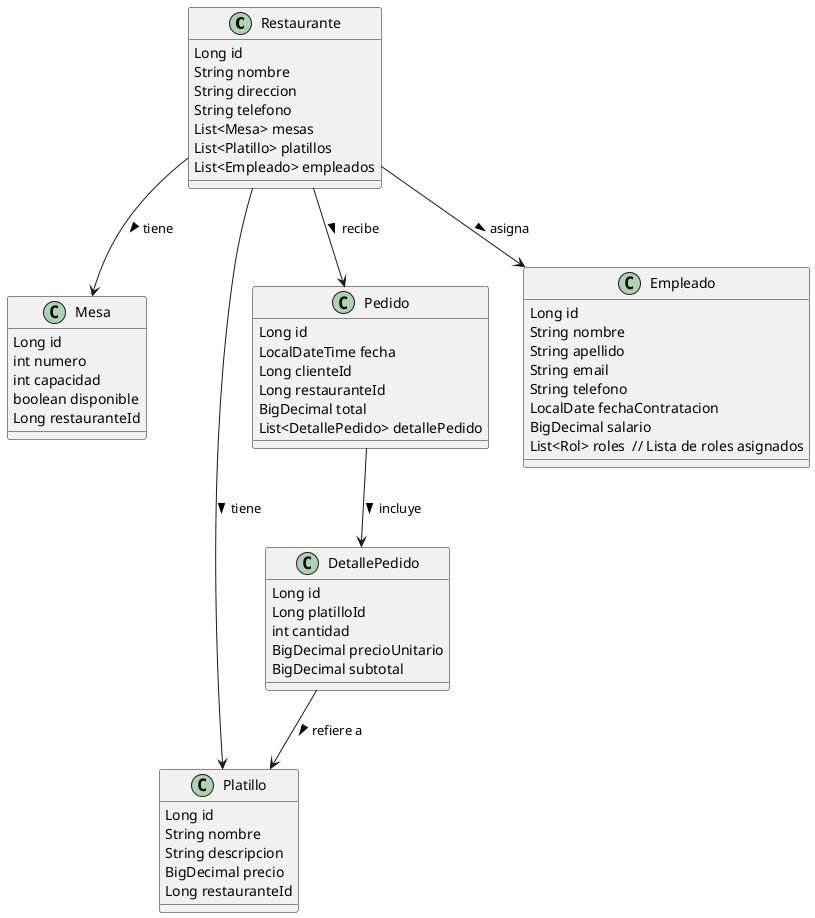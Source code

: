 @startuml
class Restaurante {
  Long id
  String nombre
  String direccion
  String telefono
  List<Mesa> mesas
  List<Platillo> platillos
  List<Empleado> empleados 
}

class Mesa {
  Long id
  int numero  
  int capacidad
  boolean disponible
  Long restauranteId 
}


class Platillo {
  Long id
  String nombre
  String descripcion
  BigDecimal precio
  Long restauranteId 
}

class Pedido {
  Long id
  LocalDateTime fecha
  Long clienteId 
  Long restauranteId
  BigDecimal total
  List<DetallePedido> detallePedido
}

class DetallePedido {
  Long id
  Long platilloId 
  int cantidad
  BigDecimal precioUnitario
  BigDecimal subtotal
}


class Empleado {
  Long id
  String nombre
  String apellido
  String email
  String telefono
  LocalDate fechaContratacion
  BigDecimal salario
  List<Rol> roles  // Lista de roles asignados
}


Restaurante --> Platillo : tiene >
Restaurante --> Pedido : recibe >
Pedido --> DetallePedido : incluye >
DetallePedido --> Platillo : refiere a >
Restaurante --> Mesa : tiene >
Restaurante --> Empleado : asigna >
@enduml
